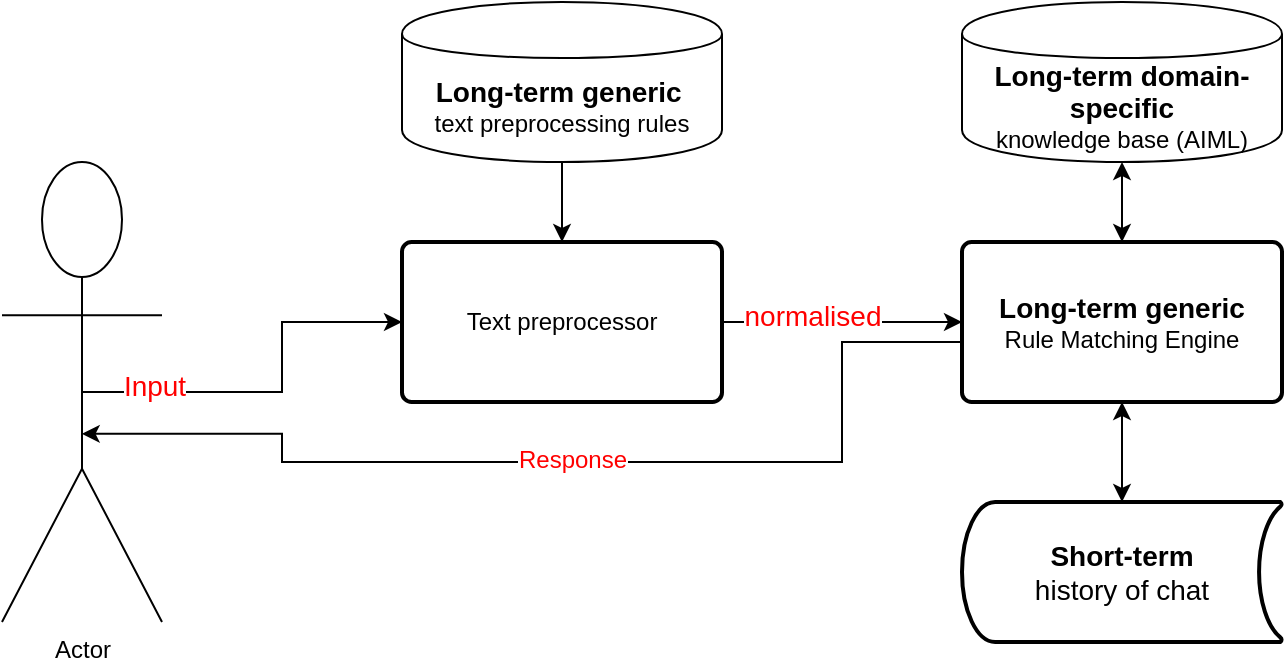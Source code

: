 <mxGraphModel grid="1" gridSize="10" guides="1" tooltips="1" connect="1" arrows="1" fold="1" page="1" pageScale="1" pageWidth="850" pageHeight="1100" background="#ffffff"><root><mxCell id="0"/><mxCell id="1" parent="0"/><mxCell id="10" style="edgeStyle=orthogonalEdgeStyle;rounded=0;html=1;exitX=0.5;exitY=0.5;exitPerimeter=0;entryX=0;entryY=0.5;entryPerimeter=0;jettySize=auto;orthogonalLoop=1;" parent="1" source="2" target="3" edge="1"><mxGeometry relative="1" as="geometry"/></mxCell><mxCell id="16" value="&lt;font color=&quot;#ff0000&quot; style=&quot;font-size: 14px&quot;&gt;Input&lt;/font&gt;" style="text;html=1;resizable=0;points=[];align=center;verticalAlign=middle;labelBackgroundColor=#ffffff;" parent="10" vertex="1" connectable="0"><mxGeometry x="-0.632" y="3" relative="1" as="geometry"><mxPoint as="offset"/></mxGeometry></mxCell><mxCell id="2" value="Actor" style="shape=umlActor;verticalLabelPosition=bottom;labelBackgroundColor=#ffffff;verticalAlign=top;html=1;" parent="1" vertex="1"><mxGeometry x="40" y="120" width="80" height="230" as="geometry"/></mxCell><mxCell id="11" style="edgeStyle=orthogonalEdgeStyle;rounded=0;html=1;exitX=1;exitY=0.5;exitPerimeter=0;entryX=0;entryY=0.5;entryPerimeter=0;jettySize=auto;orthogonalLoop=1;" parent="1" source="3" target="5" edge="1"><mxGeometry relative="1" as="geometry"/></mxCell><mxCell id="17" value="&lt;font color=&quot;#ff0000&quot; style=&quot;font-size: 14px&quot;&gt;normalised&lt;/font&gt;" style="text;html=1;resizable=0;points=[];align=center;verticalAlign=middle;labelBackgroundColor=#ffffff;" parent="11" vertex="1" connectable="0"><mxGeometry x="-0.253" y="3" relative="1" as="geometry"><mxPoint as="offset"/></mxGeometry></mxCell><mxCell id="3" value="Text preprocessor" style="shape=mxgraph.flowchart.process;whiteSpace=wrap;html=1;fillColor=#ffffff;strokeColor=#000000;strokeWidth=2" parent="1" vertex="1"><mxGeometry x="240" y="160" width="160" height="80" as="geometry"/></mxCell><mxCell id="9" style="edgeStyle=orthogonalEdgeStyle;rounded=0;html=1;exitX=0.5;exitY=1;entryX=0.5;entryY=0;entryPerimeter=0;jettySize=auto;orthogonalLoop=1;" parent="1" source="4" target="3" edge="1"><mxGeometry relative="1" as="geometry"/></mxCell><mxCell id="4" value="&lt;b&gt;&lt;font style=&quot;font-size: 14px&quot;&gt;Long-term generic&lt;/font&gt;&lt;/b&gt;&amp;nbsp;&lt;div&gt;text preprocessing rules&lt;/div&gt;" style="shape=cylinder;whiteSpace=wrap;html=1;boundedLbl=1;" parent="1" vertex="1"><mxGeometry x="240" y="40" width="160" height="80" as="geometry"/></mxCell><mxCell id="12" style="edgeStyle=orthogonalEdgeStyle;rounded=0;html=1;exitX=0.5;exitY=0;exitPerimeter=0;entryX=0.5;entryY=1;jettySize=auto;orthogonalLoop=1;startArrow=classic;startFill=1;" parent="1" source="5" target="6" edge="1"><mxGeometry relative="1" as="geometry"/></mxCell><mxCell id="13" style="edgeStyle=orthogonalEdgeStyle;rounded=0;html=1;exitX=0.5;exitY=1;exitPerimeter=0;entryX=0.5;entryY=0;entryPerimeter=0;startArrow=classic;startFill=1;jettySize=auto;orthogonalLoop=1;" parent="1" source="5" target="7" edge="1"><mxGeometry relative="1" as="geometry"/></mxCell><mxCell id="14" style="edgeStyle=orthogonalEdgeStyle;rounded=0;html=1;exitX=-0.001;exitY=0.688;exitPerimeter=0;entryX=0.498;entryY=0.591;entryPerimeter=0;startArrow=none;startFill=0;jettySize=auto;orthogonalLoop=1;" parent="1" source="5" target="2" edge="1"><mxGeometry relative="1" as="geometry"><Array as="points"><mxPoint x="520" y="210"/><mxPoint x="460" y="210"/><mxPoint x="460" y="270"/><mxPoint x="180" y="270"/><mxPoint x="180" y="256"/></Array></mxGeometry></mxCell><mxCell id="18" value="&lt;font color=&quot;#ff0000&quot;&gt;Response&lt;/font&gt;" style="text;html=1;resizable=0;points=[];align=center;verticalAlign=middle;labelBackgroundColor=#ffffff;" parent="14" vertex="1" connectable="0"><mxGeometry x="0.003" y="-1" relative="1" as="geometry"><mxPoint as="offset"/></mxGeometry></mxCell><mxCell id="5" value="&lt;div style=&quot;font-size: 14px&quot;&gt;&lt;b&gt;Long-term generic&lt;/b&gt;&lt;/div&gt;Rule Matching Engine" style="shape=mxgraph.flowchart.process;whiteSpace=wrap;html=1;fillColor=#ffffff;strokeColor=#000000;strokeWidth=2" parent="1" vertex="1"><mxGeometry x="520" y="160" width="160" height="80" as="geometry"/></mxCell><mxCell id="6" value="&lt;b&gt;&lt;font&gt;&lt;span style=&quot;font-size: 14px&quot;&gt;Long-term domain-specific&lt;/span&gt;&lt;/font&gt;&lt;/b&gt;&lt;div&gt;knowledge base (AIML)&lt;/div&gt;" style="shape=cylinder;whiteSpace=wrap;html=1;boundedLbl=1;" parent="1" vertex="1"><mxGeometry x="520" y="40" width="160" height="80" as="geometry"/></mxCell><mxCell id="7" value="&lt;b&gt;&lt;font style=&quot;font-size: 14px&quot;&gt;Short-term&lt;/font&gt;&lt;/b&gt;&lt;div&gt;&lt;span style=&quot;font-size: 12px&quot;&gt;&lt;font style=&quot;font-size: 14px&quot;&gt;history of chat&lt;/font&gt;&lt;/span&gt;&lt;/div&gt;" style="shape=mxgraph.flowchart.stored_data;whiteSpace=wrap;html=1;fillColor=#ffffff;strokeColor=#000000;strokeWidth=2" parent="1" vertex="1"><mxGeometry x="520" y="290" width="160" height="70" as="geometry"/></mxCell></root></mxGraphModel>
